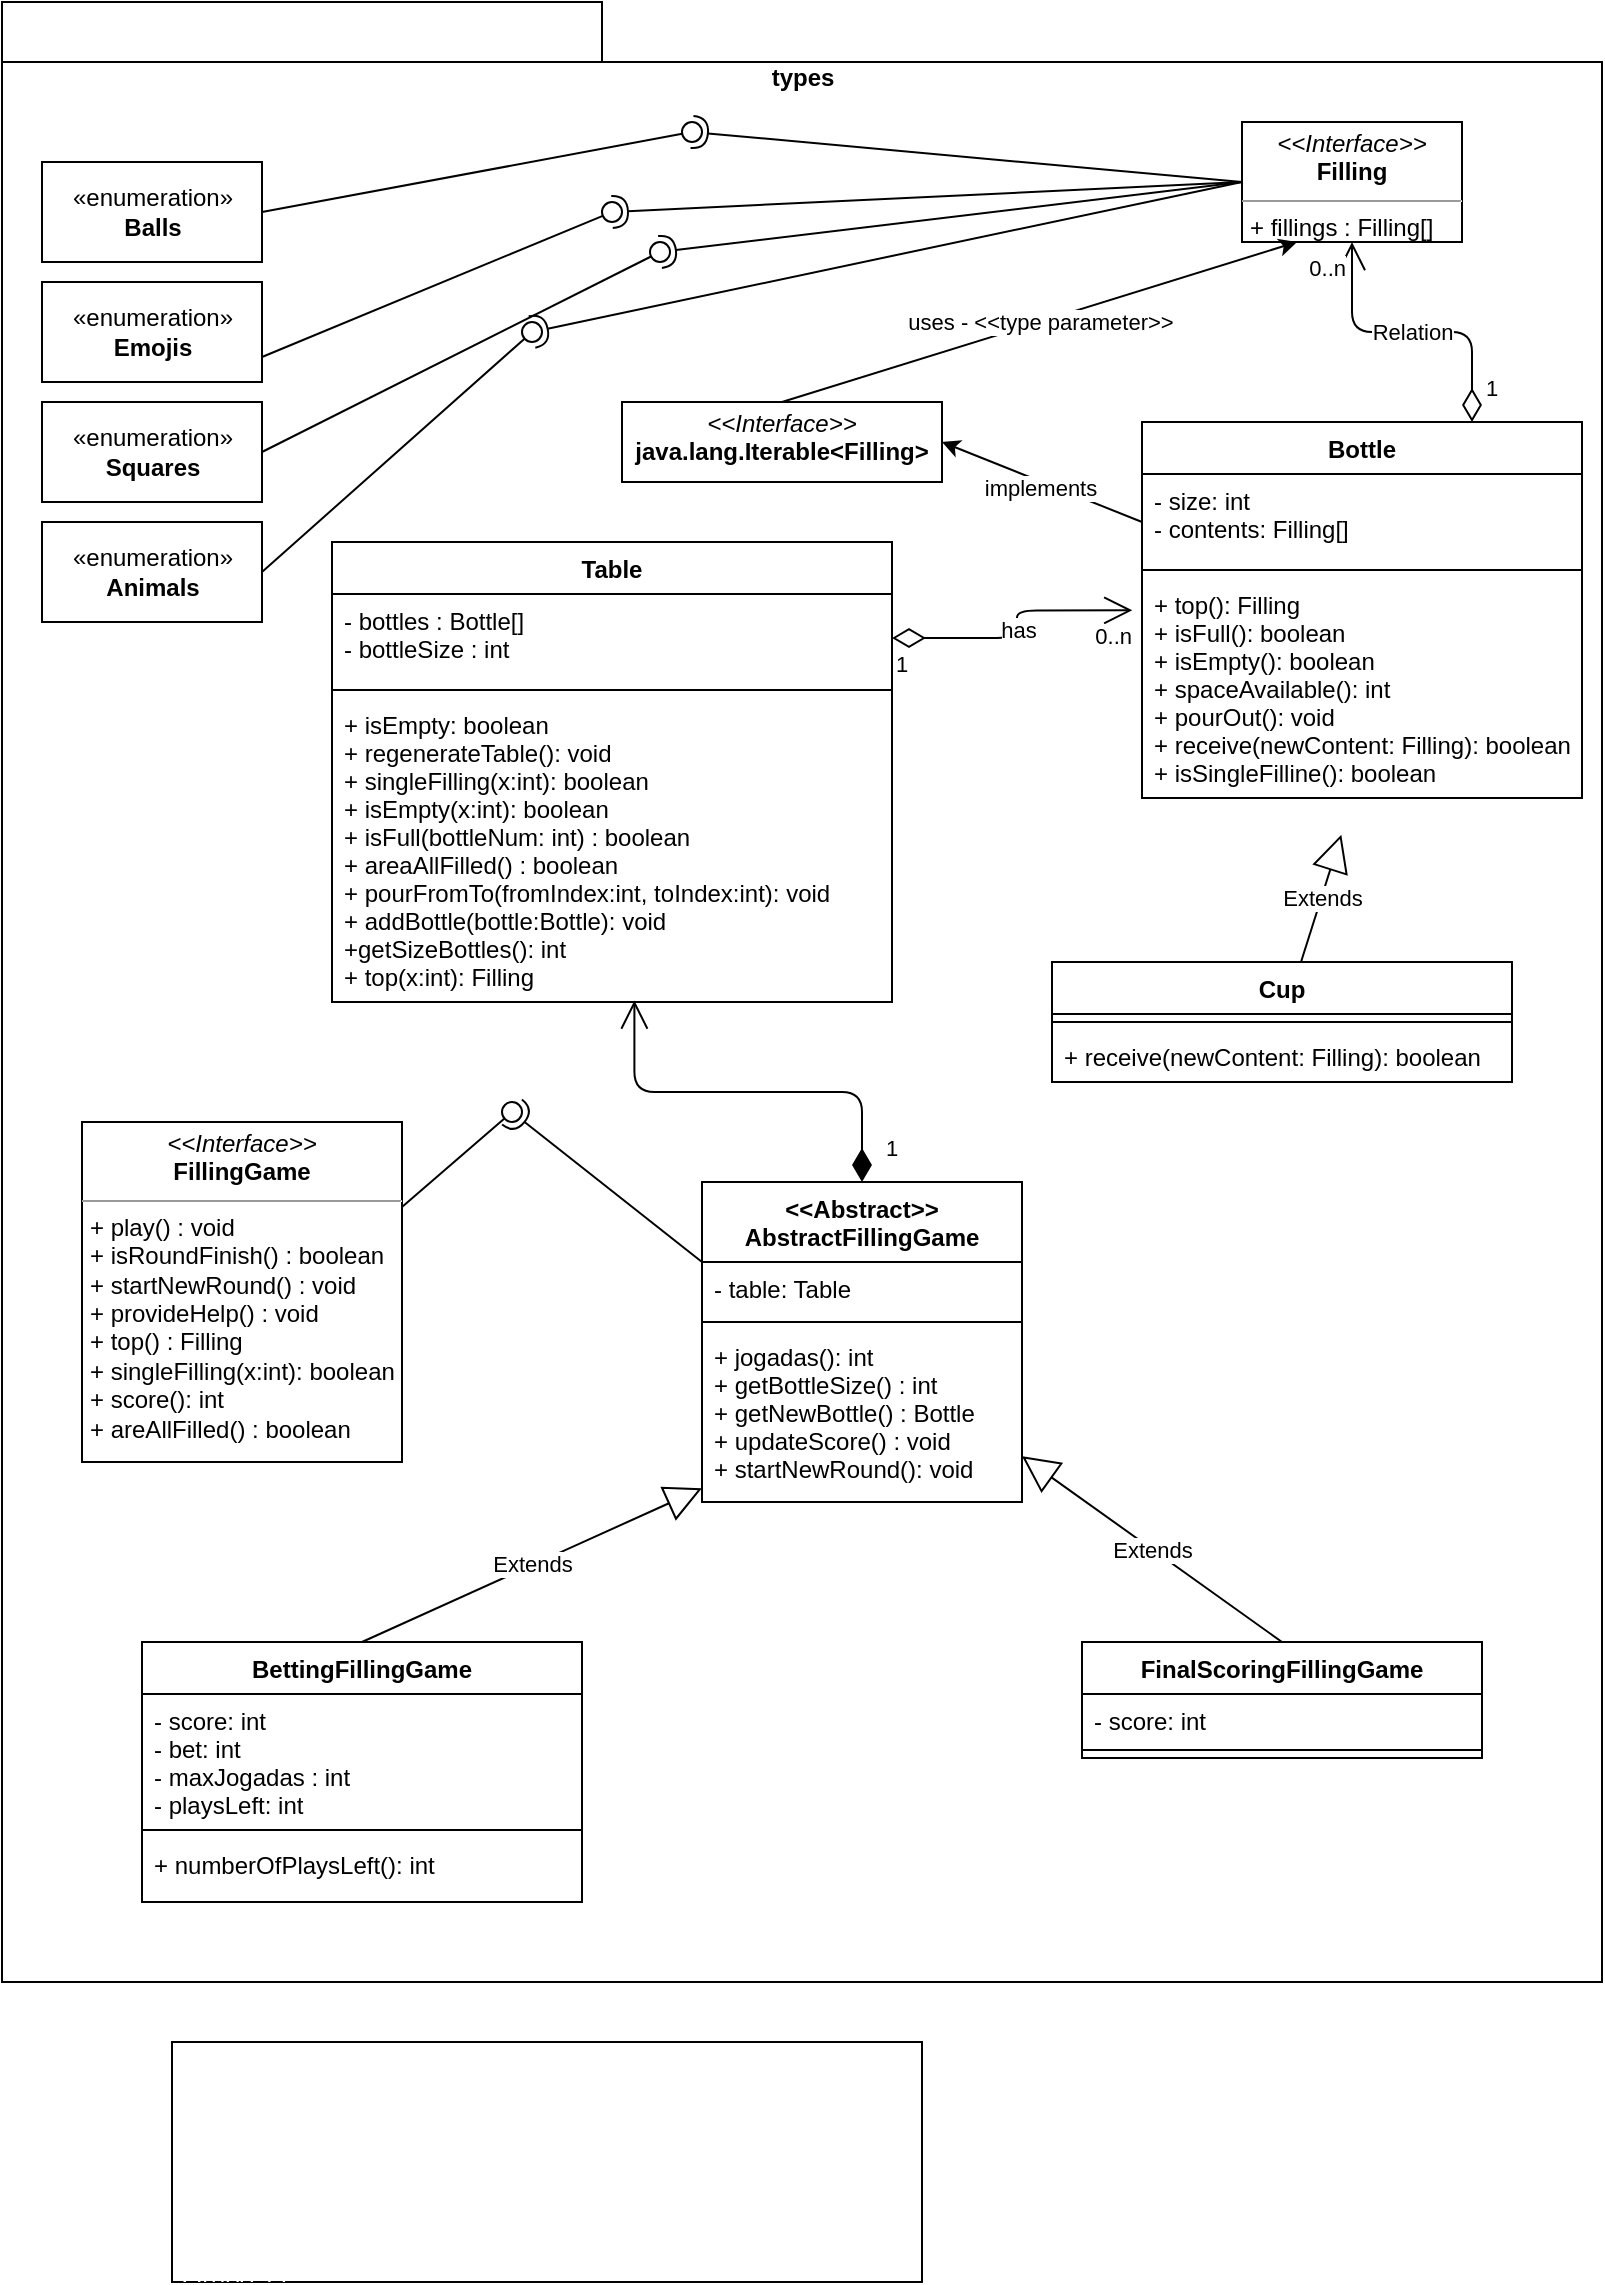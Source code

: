 <mxfile>
    <diagram id="LRD3oVfdMurfwdZFze9c" name="Page-1">
        <mxGraphModel dx="938" dy="431" grid="1" gridSize="10" guides="1" tooltips="1" connect="1" arrows="1" fold="1" page="1" pageScale="1" pageWidth="827" pageHeight="1169" math="0" shadow="0">
            <root>
                <mxCell id="0"/>
                <mxCell id="1" parent="0"/>
                <mxCell id="22" value="&lt;br&gt;types" style="shape=folder;fontStyle=1;spacingTop=10;tabWidth=300;tabHeight=30;tabPosition=left;html=1;align=center;horizontal=1;verticalAlign=top;" parent="1" vertex="1">
                    <mxGeometry x="10" y="10" width="800" height="990" as="geometry"/>
                </mxCell>
                <mxCell id="53" style="edgeStyle=none;html=1;entryX=1;entryY=0.5;entryDx=0;entryDy=0;" parent="1" source="17" target="52" edge="1">
                    <mxGeometry relative="1" as="geometry"/>
                </mxCell>
                <mxCell id="54" value="implements" style="edgeLabel;html=1;align=center;verticalAlign=middle;resizable=0;points=[];" parent="53" vertex="1" connectable="0">
                    <mxGeometry x="0.004" y="2" relative="1" as="geometry">
                        <mxPoint y="1" as="offset"/>
                    </mxGeometry>
                </mxCell>
                <mxCell id="17" value="Bottle" style="swimlane;fontStyle=1;align=center;verticalAlign=top;childLayout=stackLayout;horizontal=1;startSize=26;horizontalStack=0;resizeParent=1;resizeParentMax=0;resizeLast=0;collapsible=1;marginBottom=0;" parent="1" vertex="1">
                    <mxGeometry x="580" y="220" width="220" height="188" as="geometry">
                        <mxRectangle x="600" y="363" width="70" height="30" as="alternateBounds"/>
                    </mxGeometry>
                </mxCell>
                <mxCell id="18" value="- size: int&#10;- contents: Filling[]" style="text;strokeColor=none;fillColor=none;align=left;verticalAlign=top;spacingLeft=4;spacingRight=4;overflow=hidden;rotatable=0;points=[[0,0.5],[1,0.5]];portConstraint=eastwest;" parent="17" vertex="1">
                    <mxGeometry y="26" width="220" height="44" as="geometry"/>
                </mxCell>
                <mxCell id="19" value="" style="line;strokeWidth=1;fillColor=none;align=left;verticalAlign=middle;spacingTop=-1;spacingLeft=3;spacingRight=3;rotatable=0;labelPosition=right;points=[];portConstraint=eastwest;strokeColor=inherit;" parent="17" vertex="1">
                    <mxGeometry y="70" width="220" height="8" as="geometry"/>
                </mxCell>
                <mxCell id="20" value="+ top(): Filling&#10;+ isFull(): boolean&#10;+ isEmpty(): boolean&#10;+ spaceAvailable(): int&#10;+ pourOut(): void&#10;+ receive(newContent: Filling): boolean&#10;+ isSingleFilline(): boolean" style="text;strokeColor=none;fillColor=none;align=left;verticalAlign=top;spacingLeft=4;spacingRight=4;overflow=hidden;rotatable=0;points=[[0,0.5],[1,0.5]];portConstraint=eastwest;" parent="17" vertex="1">
                    <mxGeometry y="78" width="220" height="110" as="geometry"/>
                </mxCell>
                <mxCell id="21" value="&lt;p style=&quot;margin:0px;margin-top:4px;text-align:center;&quot;&gt;&lt;i&gt;&amp;lt;&amp;lt;Interface&amp;gt;&amp;gt;&lt;/i&gt;&lt;br&gt;&lt;b&gt;Filling&lt;/b&gt;&lt;/p&gt;&lt;hr size=&quot;1&quot;&gt;&lt;p style=&quot;margin:0px;margin-left:4px;&quot;&gt;+ fillings&lt;span style=&quot;background-color: initial;&quot;&gt;&amp;nbsp;: Filling[]&lt;/span&gt;&lt;br&gt;&lt;/p&gt;" style="verticalAlign=top;align=left;overflow=fill;fontSize=12;fontFamily=Helvetica;html=1;" parent="1" vertex="1">
                    <mxGeometry x="630" y="70" width="110" height="60" as="geometry"/>
                </mxCell>
                <mxCell id="29" value="«enumeration»&lt;br&gt;&lt;b&gt;Balls&lt;br&gt;&lt;/b&gt;" style="html=1;" parent="1" vertex="1">
                    <mxGeometry x="30" y="90" width="110" height="50" as="geometry"/>
                </mxCell>
                <mxCell id="30" value="«enumeration»&lt;br&gt;&lt;b&gt;Emojis&lt;br&gt;&lt;/b&gt;" style="html=1;" parent="1" vertex="1">
                    <mxGeometry x="30" y="150" width="110" height="50" as="geometry"/>
                </mxCell>
                <mxCell id="31" value="«enumeration»&lt;br&gt;&lt;b&gt;Squares&lt;br&gt;&lt;/b&gt;" style="html=1;" parent="1" vertex="1">
                    <mxGeometry x="30" y="210" width="110" height="50" as="geometry"/>
                </mxCell>
                <mxCell id="37" value="" style="rounded=0;orthogonalLoop=1;jettySize=auto;html=1;endArrow=none;endFill=0;sketch=0;sourcePerimeterSpacing=0;targetPerimeterSpacing=0;exitX=1;exitY=0.5;exitDx=0;exitDy=0;" parent="1" source="29" target="39" edge="1">
                    <mxGeometry relative="1" as="geometry">
                        <mxPoint x="350" y="105" as="sourcePoint"/>
                    </mxGeometry>
                </mxCell>
                <mxCell id="38" value="" style="rounded=0;orthogonalLoop=1;jettySize=auto;html=1;endArrow=halfCircle;endFill=0;entryX=0.5;entryY=0.5;endSize=6;strokeWidth=1;sketch=0;exitX=0;exitY=0.5;exitDx=0;exitDy=0;" parent="1" source="21" target="39" edge="1">
                    <mxGeometry relative="1" as="geometry">
                        <mxPoint x="390" y="105" as="sourcePoint"/>
                    </mxGeometry>
                </mxCell>
                <mxCell id="39" value="" style="ellipse;whiteSpace=wrap;html=1;align=center;aspect=fixed;resizable=0;points=[];outlineConnect=0;sketch=0;" parent="1" vertex="1">
                    <mxGeometry x="350" y="70" width="10" height="10" as="geometry"/>
                </mxCell>
                <mxCell id="40" value="" style="rounded=0;orthogonalLoop=1;jettySize=auto;html=1;endArrow=none;endFill=0;sketch=0;sourcePerimeterSpacing=0;targetPerimeterSpacing=0;exitX=1;exitY=0.75;exitDx=0;exitDy=0;" parent="1" source="30" target="42" edge="1">
                    <mxGeometry relative="1" as="geometry">
                        <mxPoint x="350" y="165" as="sourcePoint"/>
                    </mxGeometry>
                </mxCell>
                <mxCell id="41" value="" style="rounded=0;orthogonalLoop=1;jettySize=auto;html=1;endArrow=halfCircle;endFill=0;entryX=0.5;entryY=0.5;endSize=6;strokeWidth=1;sketch=0;exitX=0;exitY=0.5;exitDx=0;exitDy=0;" parent="1" source="21" target="42" edge="1">
                    <mxGeometry relative="1" as="geometry">
                        <mxPoint x="390" y="165" as="sourcePoint"/>
                    </mxGeometry>
                </mxCell>
                <mxCell id="42" value="" style="ellipse;whiteSpace=wrap;html=1;align=center;aspect=fixed;resizable=0;points=[];outlineConnect=0;sketch=0;" parent="1" vertex="1">
                    <mxGeometry x="310" y="110" width="10" height="10" as="geometry"/>
                </mxCell>
                <mxCell id="43" value="" style="rounded=0;orthogonalLoop=1;jettySize=auto;html=1;endArrow=none;endFill=0;sketch=0;sourcePerimeterSpacing=0;targetPerimeterSpacing=0;exitX=1;exitY=0.5;exitDx=0;exitDy=0;" parent="1" source="31" target="45" edge="1">
                    <mxGeometry relative="1" as="geometry">
                        <mxPoint x="350" y="215" as="sourcePoint"/>
                    </mxGeometry>
                </mxCell>
                <mxCell id="44" value="" style="rounded=0;orthogonalLoop=1;jettySize=auto;html=1;endArrow=halfCircle;endFill=0;entryX=0.5;entryY=0.5;endSize=6;strokeWidth=1;sketch=0;exitX=0;exitY=0.5;exitDx=0;exitDy=0;" parent="1" source="21" target="45" edge="1">
                    <mxGeometry relative="1" as="geometry">
                        <mxPoint x="390" y="215" as="sourcePoint"/>
                    </mxGeometry>
                </mxCell>
                <mxCell id="45" value="" style="ellipse;whiteSpace=wrap;html=1;align=center;aspect=fixed;resizable=0;points=[];outlineConnect=0;sketch=0;" parent="1" vertex="1">
                    <mxGeometry x="334" y="130" width="10" height="10" as="geometry"/>
                </mxCell>
                <mxCell id="46" value="«enumeration»&lt;br&gt;&lt;b&gt;Animals&lt;br&gt;&lt;/b&gt;" style="html=1;" parent="1" vertex="1">
                    <mxGeometry x="30" y="270" width="110" height="50" as="geometry"/>
                </mxCell>
                <mxCell id="47" value="" style="rounded=0;orthogonalLoop=1;jettySize=auto;html=1;endArrow=none;endFill=0;sketch=0;sourcePerimeterSpacing=0;targetPerimeterSpacing=0;exitX=1;exitY=0.5;exitDx=0;exitDy=0;" parent="1" source="46" target="49" edge="1">
                    <mxGeometry relative="1" as="geometry">
                        <mxPoint x="350" y="265" as="sourcePoint"/>
                    </mxGeometry>
                </mxCell>
                <mxCell id="48" value="" style="rounded=0;orthogonalLoop=1;jettySize=auto;html=1;endArrow=halfCircle;endFill=0;entryX=0.5;entryY=0.5;endSize=6;strokeWidth=1;sketch=0;exitX=0;exitY=0.5;exitDx=0;exitDy=0;" parent="1" source="21" target="49" edge="1">
                    <mxGeometry relative="1" as="geometry">
                        <mxPoint x="390" y="265" as="sourcePoint"/>
                    </mxGeometry>
                </mxCell>
                <mxCell id="49" value="" style="ellipse;whiteSpace=wrap;html=1;align=center;aspect=fixed;resizable=0;points=[];outlineConnect=0;sketch=0;" parent="1" vertex="1">
                    <mxGeometry x="270" y="170" width="10" height="10" as="geometry"/>
                </mxCell>
                <mxCell id="51" value="uses - &amp;lt;&amp;lt;type parameter&amp;gt;&amp;gt;" style="edgeStyle=none;html=1;entryX=0.25;entryY=1;entryDx=0;entryDy=0;exitX=0.5;exitY=0;exitDx=0;exitDy=0;" parent="1" source="52" target="21" edge="1">
                    <mxGeometry relative="1" as="geometry">
                        <mxPoint x="456.429" y="340" as="sourcePoint"/>
                    </mxGeometry>
                </mxCell>
                <mxCell id="52" value="&lt;p style=&quot;margin:0px;margin-top:4px;text-align:center;&quot;&gt;&lt;i&gt;&amp;lt;&amp;lt;Interface&amp;gt;&amp;gt;&lt;/i&gt;&lt;br&gt;&lt;b&gt;java.lang.Iterable&amp;lt;Filling&amp;gt;&lt;/b&gt;&lt;/p&gt;" style="verticalAlign=top;align=left;overflow=fill;fontSize=12;fontFamily=Helvetica;html=1;" parent="1" vertex="1">
                    <mxGeometry x="320" y="210" width="160" height="40" as="geometry"/>
                </mxCell>
                <mxCell id="55" value="Extends" style="endArrow=block;endSize=16;endFill=0;html=1;entryX=0.453;entryY=1.167;entryDx=0;entryDy=0;entryPerimeter=0;" parent="1" source="56" target="20" edge="1">
                    <mxGeometry width="160" relative="1" as="geometry">
                        <mxPoint x="390" y="510" as="sourcePoint"/>
                        <mxPoint x="550" y="510" as="targetPoint"/>
                    </mxGeometry>
                </mxCell>
                <mxCell id="56" value="Cup" style="swimlane;fontStyle=1;align=center;verticalAlign=top;childLayout=stackLayout;horizontal=1;startSize=26;horizontalStack=0;resizeParent=1;resizeParentMax=0;resizeLast=0;collapsible=1;marginBottom=0;" parent="1" vertex="1">
                    <mxGeometry x="535" y="490" width="230" height="60" as="geometry">
                        <mxRectangle x="600" y="363" width="70" height="30" as="alternateBounds"/>
                    </mxGeometry>
                </mxCell>
                <mxCell id="58" value="" style="line;strokeWidth=1;fillColor=none;align=left;verticalAlign=middle;spacingTop=-1;spacingLeft=3;spacingRight=3;rotatable=0;labelPosition=right;points=[];portConstraint=eastwest;strokeColor=inherit;" parent="56" vertex="1">
                    <mxGeometry y="26" width="230" height="8" as="geometry"/>
                </mxCell>
                <mxCell id="59" value="+ receive(newContent: Filling): boolean" style="text;strokeColor=none;fillColor=none;align=left;verticalAlign=top;spacingLeft=4;spacingRight=4;overflow=hidden;rotatable=0;points=[[0,0.5],[1,0.5]];portConstraint=eastwest;" parent="56" vertex="1">
                    <mxGeometry y="34" width="230" height="26" as="geometry"/>
                </mxCell>
                <mxCell id="60" value="Table" style="swimlane;fontStyle=1;align=center;verticalAlign=top;childLayout=stackLayout;horizontal=1;startSize=26;horizontalStack=0;resizeParent=1;resizeParentMax=0;resizeLast=0;collapsible=1;marginBottom=0;" parent="1" vertex="1">
                    <mxGeometry x="175" y="280" width="280" height="230" as="geometry">
                        <mxRectangle x="600" y="363" width="70" height="30" as="alternateBounds"/>
                    </mxGeometry>
                </mxCell>
                <mxCell id="61" value="- bottles : Bottle[]&#10;- bottleSize : int" style="text;strokeColor=none;fillColor=none;align=left;verticalAlign=top;spacingLeft=4;spacingRight=4;overflow=hidden;rotatable=0;points=[[0,0.5],[1,0.5]];portConstraint=eastwest;" parent="60" vertex="1">
                    <mxGeometry y="26" width="280" height="44" as="geometry"/>
                </mxCell>
                <mxCell id="62" value="" style="line;strokeWidth=1;fillColor=none;align=left;verticalAlign=middle;spacingTop=-1;spacingLeft=3;spacingRight=3;rotatable=0;labelPosition=right;points=[];portConstraint=eastwest;strokeColor=inherit;" parent="60" vertex="1">
                    <mxGeometry y="70" width="280" height="8" as="geometry"/>
                </mxCell>
                <mxCell id="69" value="+ isEmpty: boolean&#10;+ regenerateTable(): void&#10;+ singleFilling(x:int): boolean&#10;+ isEmpty(x:int): boolean&#10;+ isFull(bottleNum: int) : boolean&#10;+ areaAllFilled() : boolean&#10;+ pourFromTo(fromIndex:int, toIndex:int): void&#10;+ addBottle(bottle:Bottle): void&#10;+getSizeBottles(): int&#10;+ top(x:int): Filling" style="text;strokeColor=none;fillColor=none;align=left;verticalAlign=top;spacingLeft=4;spacingRight=4;overflow=hidden;rotatable=0;points=[[0,0.5],[1,0.5]];portConstraint=eastwest;" parent="60" vertex="1">
                    <mxGeometry y="78" width="280" height="152" as="geometry"/>
                </mxCell>
                <mxCell id="75" value="&lt;p style=&quot;margin:0px;margin-top:4px;text-align:center;&quot;&gt;&lt;i&gt;&amp;lt;&amp;lt;Interface&amp;gt;&amp;gt;&lt;/i&gt;&lt;br&gt;&lt;b&gt;FillingGame&lt;/b&gt;&lt;/p&gt;&lt;hr size=&quot;1&quot;&gt;&lt;p style=&quot;margin:0px;margin-left:4px;&quot;&gt;+ play() : void&lt;br&gt;+ isRoundFinish() : boolean&lt;/p&gt;&lt;p style=&quot;margin:0px;margin-left:4px;&quot;&gt;+ startNewRound() : void&lt;/p&gt;&lt;p style=&quot;margin:0px;margin-left:4px;&quot;&gt;+ provideHelp() : void&lt;/p&gt;&lt;p style=&quot;margin:0px;margin-left:4px;&quot;&gt;+ top() : Filling&lt;/p&gt;&lt;p style=&quot;margin:0px;margin-left:4px;&quot;&gt;+ singleFilling(x:int): boolean&lt;/p&gt;&lt;p style=&quot;margin:0px;margin-left:4px;&quot;&gt;+ score(): int&lt;/p&gt;&lt;p style=&quot;margin:0px;margin-left:4px;&quot;&gt;+ areAllFilled() : boolean&lt;/p&gt;" style="verticalAlign=top;align=left;overflow=fill;fontSize=12;fontFamily=Helvetica;html=1;" parent="1" vertex="1">
                    <mxGeometry x="50" y="570" width="160" height="170" as="geometry"/>
                </mxCell>
                <mxCell id="80" value="&lt;&lt;Abstract&gt;&gt;&#10;AbstractFillingGame" style="swimlane;fontStyle=1;align=center;verticalAlign=top;childLayout=stackLayout;horizontal=1;startSize=40;horizontalStack=0;resizeParent=1;resizeParentMax=0;resizeLast=0;collapsible=1;marginBottom=0;" parent="1" vertex="1">
                    <mxGeometry x="360" y="600" width="160" height="160" as="geometry"/>
                </mxCell>
                <mxCell id="81" value="- table: Table" style="text;strokeColor=none;fillColor=none;align=left;verticalAlign=top;spacingLeft=4;spacingRight=4;overflow=hidden;rotatable=0;points=[[0,0.5],[1,0.5]];portConstraint=eastwest;" parent="80" vertex="1">
                    <mxGeometry y="40" width="160" height="26" as="geometry"/>
                </mxCell>
                <mxCell id="82" value="" style="line;strokeWidth=1;fillColor=none;align=left;verticalAlign=middle;spacingTop=-1;spacingLeft=3;spacingRight=3;rotatable=0;labelPosition=right;points=[];portConstraint=eastwest;strokeColor=inherit;" parent="80" vertex="1">
                    <mxGeometry y="66" width="160" height="8" as="geometry"/>
                </mxCell>
                <mxCell id="83" value="+ jogadas(): int&#10;+ getBottleSize() : int&#10;+ getNewBottle() : Bottle&#10;+ updateScore() : void&#10;+ startNewRound(): void" style="text;strokeColor=none;fillColor=none;align=left;verticalAlign=top;spacingLeft=4;spacingRight=4;overflow=hidden;rotatable=0;points=[[0,0.5],[1,0.5]];portConstraint=eastwest;" parent="80" vertex="1">
                    <mxGeometry y="74" width="160" height="86" as="geometry"/>
                </mxCell>
                <mxCell id="95" value="" style="rounded=0;orthogonalLoop=1;jettySize=auto;html=1;endArrow=none;endFill=0;sketch=0;sourcePerimeterSpacing=0;targetPerimeterSpacing=0;exitX=1;exitY=0.25;exitDx=0;exitDy=0;" parent="1" source="75" target="97" edge="1">
                    <mxGeometry relative="1" as="geometry">
                        <mxPoint x="260" y="555" as="sourcePoint"/>
                    </mxGeometry>
                </mxCell>
                <mxCell id="96" value="" style="rounded=0;orthogonalLoop=1;jettySize=auto;html=1;endArrow=halfCircle;endFill=0;entryX=0.5;entryY=0.5;endSize=6;strokeWidth=1;sketch=0;exitX=0;exitY=0.25;exitDx=0;exitDy=0;" parent="1" source="80" target="97" edge="1">
                    <mxGeometry relative="1" as="geometry">
                        <mxPoint x="300" y="555" as="sourcePoint"/>
                    </mxGeometry>
                </mxCell>
                <mxCell id="97" value="" style="ellipse;whiteSpace=wrap;html=1;align=center;aspect=fixed;resizable=0;points=[];outlineConnect=0;sketch=0;" parent="1" vertex="1">
                    <mxGeometry x="260" y="560" width="10" height="10" as="geometry"/>
                </mxCell>
                <mxCell id="98" value="has" style="endArrow=open;html=1;endSize=12;startArrow=diamondThin;startSize=14;startFill=0;edgeStyle=orthogonalEdgeStyle;exitX=1;exitY=0.5;exitDx=0;exitDy=0;entryX=-0.022;entryY=0.147;entryDx=0;entryDy=0;entryPerimeter=0;" parent="1" source="61" target="20" edge="1">
                    <mxGeometry relative="1" as="geometry">
                        <mxPoint x="430" y="310" as="sourcePoint"/>
                        <mxPoint x="590" y="310" as="targetPoint"/>
                    </mxGeometry>
                </mxCell>
                <mxCell id="99" value="1" style="edgeLabel;resizable=0;html=1;align=left;verticalAlign=top;" parent="98" connectable="0" vertex="1">
                    <mxGeometry x="-1" relative="1" as="geometry"/>
                </mxCell>
                <mxCell id="100" value="0..n" style="edgeLabel;resizable=0;html=1;align=right;verticalAlign=top;" parent="98" connectable="0" vertex="1">
                    <mxGeometry x="1" relative="1" as="geometry"/>
                </mxCell>
                <mxCell id="102" value="Relation" style="endArrow=open;html=1;endSize=12;startArrow=diamondThin;startSize=14;startFill=0;edgeStyle=orthogonalEdgeStyle;exitX=0.75;exitY=0;exitDx=0;exitDy=0;" parent="1" source="17" target="21" edge="1">
                    <mxGeometry relative="1" as="geometry">
                        <mxPoint x="600" y="140" as="sourcePoint"/>
                        <mxPoint x="760" y="140" as="targetPoint"/>
                    </mxGeometry>
                </mxCell>
                <mxCell id="103" value="1" style="edgeLabel;resizable=0;html=1;align=left;verticalAlign=top;" parent="102" connectable="0" vertex="1">
                    <mxGeometry x="-1" relative="1" as="geometry">
                        <mxPoint x="5" y="-30" as="offset"/>
                    </mxGeometry>
                </mxCell>
                <mxCell id="104" value="0..n" style="edgeLabel;resizable=0;html=1;align=right;verticalAlign=top;" parent="102" connectable="0" vertex="1">
                    <mxGeometry x="1" relative="1" as="geometry">
                        <mxPoint x="-3" as="offset"/>
                    </mxGeometry>
                </mxCell>
                <mxCell id="105" value="1" style="endArrow=open;html=1;endSize=12;startArrow=diamondThin;startSize=14;startFill=1;edgeStyle=orthogonalEdgeStyle;align=left;verticalAlign=bottom;entryX=0.54;entryY=0.995;entryDx=0;entryDy=0;entryPerimeter=0;exitX=0.5;exitY=0;exitDx=0;exitDy=0;" parent="1" source="80" target="69" edge="1">
                    <mxGeometry x="-0.92" y="-10" relative="1" as="geometry">
                        <mxPoint x="370" y="740" as="sourcePoint"/>
                        <mxPoint x="530" y="740" as="targetPoint"/>
                        <mxPoint as="offset"/>
                    </mxGeometry>
                </mxCell>
                <mxCell id="109" value="Extends" style="endArrow=block;endSize=16;endFill=0;html=1;exitX=0.5;exitY=0;exitDx=0;exitDy=0;" parent="1" source="110" target="80" edge="1">
                    <mxGeometry width="160" relative="1" as="geometry">
                        <mxPoint x="629.059" y="430" as="sourcePoint"/>
                        <mxPoint x="689.66" y="396.37" as="targetPoint"/>
                    </mxGeometry>
                </mxCell>
                <mxCell id="110" value="FinalScoringFillingGame" style="swimlane;fontStyle=1;align=center;verticalAlign=top;childLayout=stackLayout;horizontal=1;startSize=26;horizontalStack=0;resizeParent=1;resizeParentMax=0;resizeLast=0;collapsible=1;marginBottom=0;" parent="1" vertex="1">
                    <mxGeometry x="550" y="830" width="200" height="58" as="geometry">
                        <mxRectangle x="600" y="363" width="70" height="30" as="alternateBounds"/>
                    </mxGeometry>
                </mxCell>
                <mxCell id="111" value="- score: int" style="text;strokeColor=none;fillColor=none;align=left;verticalAlign=top;spacingLeft=4;spacingRight=4;overflow=hidden;rotatable=0;points=[[0,0.5],[1,0.5]];portConstraint=eastwest;" parent="110" vertex="1">
                    <mxGeometry y="26" width="200" height="24" as="geometry"/>
                </mxCell>
                <mxCell id="112" value="" style="line;strokeWidth=1;fillColor=none;align=left;verticalAlign=middle;spacingTop=-1;spacingLeft=3;spacingRight=3;rotatable=0;labelPosition=right;points=[];portConstraint=eastwest;strokeColor=inherit;" parent="110" vertex="1">
                    <mxGeometry y="50" width="200" height="8" as="geometry"/>
                </mxCell>
                <mxCell id="118" value="BettingFillingGame" style="swimlane;fontStyle=1;align=center;verticalAlign=top;childLayout=stackLayout;horizontal=1;startSize=26;horizontalStack=0;resizeParent=1;resizeParentMax=0;resizeLast=0;collapsible=1;marginBottom=0;" parent="1" vertex="1">
                    <mxGeometry x="80" y="830" width="220" height="130" as="geometry">
                        <mxRectangle x="600" y="363" width="70" height="30" as="alternateBounds"/>
                    </mxGeometry>
                </mxCell>
                <mxCell id="119" value="- score: int&#10;- bet: int&#10;- maxJogadas : int&#10;- playsLeft: int" style="text;strokeColor=none;fillColor=none;align=left;verticalAlign=top;spacingLeft=4;spacingRight=4;overflow=hidden;rotatable=0;points=[[0,0.5],[1,0.5]];portConstraint=eastwest;" parent="118" vertex="1">
                    <mxGeometry y="26" width="220" height="64" as="geometry"/>
                </mxCell>
                <mxCell id="120" value="" style="line;strokeWidth=1;fillColor=none;align=left;verticalAlign=middle;spacingTop=-1;spacingLeft=3;spacingRight=3;rotatable=0;labelPosition=right;points=[];portConstraint=eastwest;strokeColor=inherit;" parent="118" vertex="1">
                    <mxGeometry y="90" width="220" height="8" as="geometry"/>
                </mxCell>
                <mxCell id="121" value="+ numberOfPlaysLeft(): int" style="text;strokeColor=none;fillColor=none;align=left;verticalAlign=top;spacingLeft=4;spacingRight=4;overflow=hidden;rotatable=0;points=[[0,0.5],[1,0.5]];portConstraint=eastwest;" parent="118" vertex="1">
                    <mxGeometry y="98" width="220" height="32" as="geometry"/>
                </mxCell>
                <mxCell id="122" value="Extends" style="endArrow=block;endSize=16;endFill=0;html=1;exitX=0.5;exitY=0;exitDx=0;exitDy=0;" parent="1" source="118" target="83" edge="1">
                    <mxGeometry width="160" relative="1" as="geometry">
                        <mxPoint x="400" y="900" as="sourcePoint"/>
                        <mxPoint x="560" y="900" as="targetPoint"/>
                    </mxGeometry>
                </mxCell>
                <mxCell id="123" value="&lt;h1&gt;&lt;font color=&quot;#ffffff&quot;&gt;Authors&lt;/font&gt;&lt;/h1&gt;&lt;div&gt;&lt;p style=&quot;margin: 0px; font-variant-numeric: normal; font-variant-east-asian: normal; font-variant-alternates: normal; font-kerning: auto; font-optical-sizing: auto; font-feature-settings: normal; font-variation-settings: normal; font-stretch: normal; font-size: 13px; line-height: normal; font-family: &amp;quot;Helvetica Neue&amp;quot;;&quot; class=&quot;p1&quot;&gt;&lt;font color=&quot;#ffffff&quot;&gt;Hugo Silva - nº60253&lt;/font&gt;&lt;/p&gt;&lt;p style=&quot;margin: 0px; font-variant-numeric: normal; font-variant-east-asian: normal; font-variant-alternates: normal; font-kerning: auto; font-optical-sizing: auto; font-feature-settings: normal; font-variation-settings: normal; font-stretch: normal; font-size: 13px; line-height: normal; font-family: &amp;quot;Helvetica Neue&amp;quot;;&quot; class=&quot;p1&quot;&gt;&lt;font color=&quot;#ffffff&quot;&gt;Mariana Foz - nº58955&lt;/font&gt;&lt;/p&gt;&lt;p style=&quot;margin: 0px; font-variant-numeric: normal; font-variant-east-asian: normal; font-variant-alternates: normal; font-kerning: auto; font-optical-sizing: auto; font-feature-settings: normal; font-variation-settings: normal; font-stretch: normal; font-size: 13px; line-height: normal; font-family: &amp;quot;Helvetica Neue&amp;quot;;&quot; class=&quot;p1&quot;&gt;&lt;font color=&quot;#ffffff&quot;&gt;Natacha Neves - nº58649&lt;/font&gt;&lt;/p&gt;&lt;p style=&quot;margin: 0px; font-variant-numeric: normal; font-variant-east-asian: normal; font-variant-alternates: normal; font-kerning: auto; font-optical-sizing: auto; font-feature-settings: normal; font-variation-settings: normal; font-stretch: normal; font-size: 13px; line-height: normal; font-family: &amp;quot;Helvetica Neue&amp;quot;;&quot; class=&quot;p1&quot;&gt;&lt;font color=&quot;#ffffff&quot;&gt;Grupo 11&lt;/font&gt;&lt;/p&gt;&lt;/div&gt;" style="text;html=1;strokeColor=default;fillColor=none;spacing=5;spacingTop=-20;whiteSpace=wrap;overflow=hidden;rounded=0;" vertex="1" parent="1">
                    <mxGeometry x="95" y="1030" width="375" height="120" as="geometry"/>
                </mxCell>
            </root>
        </mxGraphModel>
    </diagram>
</mxfile>
